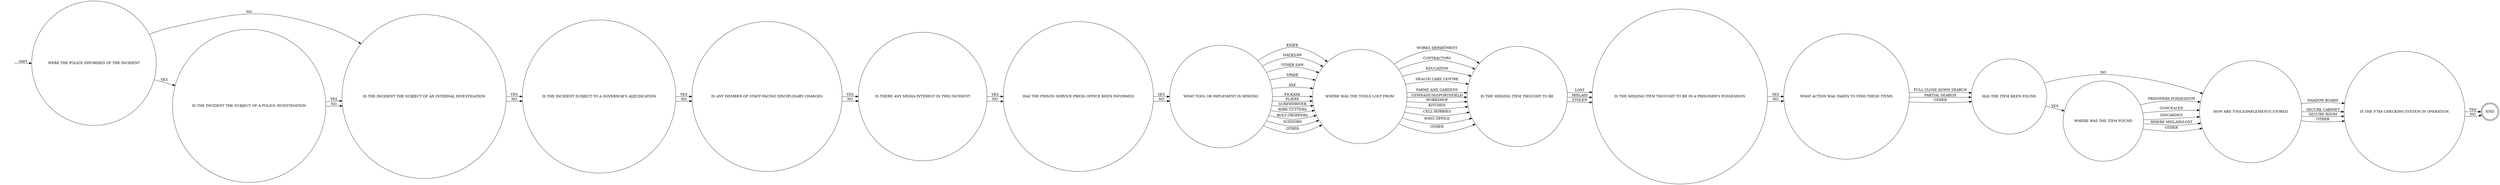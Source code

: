digraph TOOL_LOSS {  rankdir=LR;
  node [shape = circle];
  START_NODE [label="", shape=none];
  START_NODE -> 45142 [label = "start"];
  END_NODE [label="END", shape="doublecircle"];
  44195 [label = "WHAT ACTION WAS TAKEN TO FIND THESE ITEMS"];
  44195 -> 44565 [label = "FULL CLOSE DOWN SEARCH"];
  44195 -> 44565 [label = "PARTIAL SEARCH"];
  44195 -> 44565 [label = "OTHER"];
  44372 [label = "IS THE MISSING ITEM THOUGHT TO BE"];
  44372 -> 44445 [label = "LOST"];
  44372 -> 44445 [label = "MISLAID"];
  44372 -> 44445 [label = "STOLEN"];
  44412 [label = "HAS THE PRISON SERVICE PRESS OFFICE BEEN INFORMED"];
  44412 -> 44593 [label = "YES"];
  44412 -> 44593 [label = "NO"];
  44445 [label = "IS THE MISSING ITEM THOUGHT TO BE IN A PRISONER'S POSSESSION"];
  44445 -> 44195 [label = "YES"];
  44445 -> 44195 [label = "NO"];
  44477 [label = "HOW ARE TOOLS/IMPLEMENTS STORED"];
  44477 -> 44509 [label = "SHADOW BOARD"];
  44477 -> 44509 [label = "SECURE CABINET"];
  44477 -> 44509 [label = "SECURE ROOM"];
  44477 -> 44509 [label = "OTHER"];
  44489 [label = "IS THE INCIDENT THE SUBJECT OF AN INTERNAL INVESTIGATION"];
  44489 -> 44993 [label = "YES"];
  44489 -> 44993 [label = "NO"];
  44509 [label = "IS THE F78A CHECKING SYSTEM IN OPERATION"];
  44509 -> END_NODE [label = "YES"];
  44509 -> END_NODE [label = "NO"];
  44565 [label = "HAS THE ITEM BEEN FOUND"];
  44565 -> 45169 [label = "YES"];
  44565 -> 44477 [label = "NO"];
  44593 [label = "WHAT TOOL OR IMPLEMENT IS MISSING"];
  44593 -> 44950 [label = "KNIFE"];
  44593 -> 44950 [label = "HACKSAW"];
  44593 -> 44950 [label = "OTHER SAW"];
  44593 -> 44950 [label = "SPADE"];
  44593 -> 44950 [label = "AXE"];
  44593 -> 44950 [label = "PICKAXE"];
  44593 -> 44950 [label = "PLIERS"];
  44593 -> 44950 [label = "SCREWDRIVER"];
  44593 -> 44950 [label = "WIRE CUTTERS"];
  44593 -> 44950 [label = "BOLT CROPPERS"];
  44593 -> 44950 [label = "SCISSORS"];
  44593 -> 44950 [label = "OTHER"];
  44603 [label = "IS ANY MEMBER OF STAFF FACING DISCIPLINARY CHARGES"];
  44603 -> 44672 [label = "YES"];
  44603 -> 44672 [label = "NO"];
  44672 [label = "IS THERE ANY MEDIA INTEREST IN THIS INCIDENT"];
  44672 -> 44412 [label = "YES"];
  44672 -> 44412 [label = "NO"];
  44808 [label = "IS THE INCIDENT THE SUBJECT OF A POLICE INVESTIGATION"];
  44808 -> 44489 [label = "YES"];
  44808 -> 44489 [label = "NO"];
  44950 [label = "WHERE WAS THE TOOLS LOST FROM"];
  44950 -> 44372 [label = "WORKS DEPARTMENT"];
  44950 -> 44372 [label = "CONTRACTORS"];
  44950 -> 44372 [label = "EDUCATION"];
  44950 -> 44372 [label = "HEALTH CARE CENTRE"];
  44950 -> 44372 [label = "FARMS AND GARDENS"];
  44950 -> 44372 [label = "GYMNASIUM/SPORTSFIELD"];
  44950 -> 44372 [label = "WORKSHOP"];
  44950 -> 44372 [label = "KITCHEN"];
  44950 -> 44372 [label = "CELL HOBBIES"];
  44950 -> 44372 [label = "WING OFFICE"];
  44950 -> 44372 [label = "OTHER"];
  44993 [label = "IS THE INCIDENT SUBJECT TO A GOVERNOR'S ADJUDICATION"];
  44993 -> 44603 [label = "YES"];
  44993 -> 44603 [label = "NO"];
  45142 [label = "WERE THE POLICE INFORMED OF THE INCIDENT"];
  45142 -> 44808 [label = "YES"];
  45142 -> 44489 [label = "NO"];
  45169 [label = "WHERE WAS THE ITEM FOUND"];
  45169 -> 44477 [label = "PRISONERS POSSESSION"];
  45169 -> 44477 [label = "CONCEALED"];
  45169 -> 44477 [label = "DISCARDED"];
  45169 -> 44477 [label = "WHERE MISLAID/LOST"];
  45169 -> 44477 [label = "OTHER"];
}
